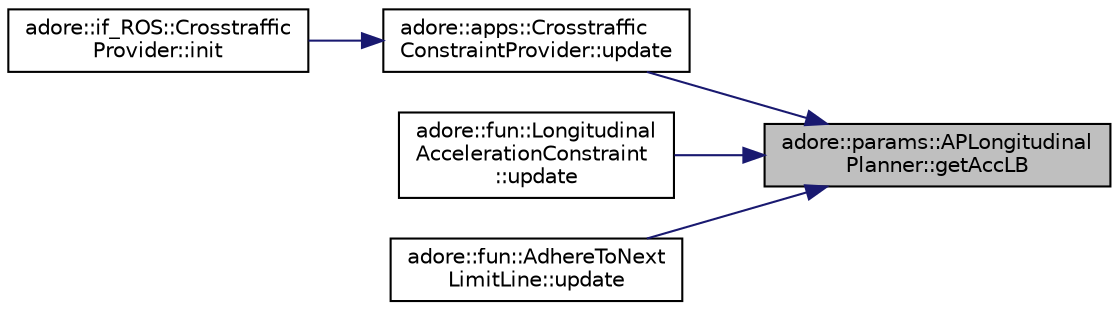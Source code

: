 digraph "adore::params::APLongitudinalPlanner::getAccLB"
{
 // LATEX_PDF_SIZE
  edge [fontname="Helvetica",fontsize="10",labelfontname="Helvetica",labelfontsize="10"];
  node [fontname="Helvetica",fontsize="10",shape=record];
  rankdir="RL";
  Node1 [label="adore::params::APLongitudinal\lPlanner::getAccLB",height=0.2,width=0.4,color="black", fillcolor="grey75", style="filled", fontcolor="black",tooltip="getAccLB returns longitudinal acceleration lower bound"];
  Node1 -> Node2 [dir="back",color="midnightblue",fontsize="10",style="solid",fontname="Helvetica"];
  Node2 [label="adore::apps::Crosstraffic\lConstraintProvider::update",height=0.2,width=0.4,color="black", fillcolor="white", style="filled",URL="$classadore_1_1apps_1_1CrosstrafficConstraintProvider.html#a0f7c175bc04bbe6607282bc99f5f4898",tooltip="update data, views and recompute constraints"];
  Node2 -> Node3 [dir="back",color="midnightblue",fontsize="10",style="solid",fontname="Helvetica"];
  Node3 [label="adore::if_ROS::Crosstraffic\lProvider::init",height=0.2,width=0.4,color="black", fillcolor="white", style="filled",URL="$classadore_1_1if__ROS_1_1CrosstrafficProvider.html#ac4aae75f5a431b7f494f958d366b9161",tooltip=" "];
  Node1 -> Node4 [dir="back",color="midnightblue",fontsize="10",style="solid",fontname="Helvetica"];
  Node4 [label="adore::fun::Longitudinal\lAccelerationConstraint\l::update",height=0.2,width=0.4,color="black", fillcolor="white", style="filled",URL="$classadore_1_1fun_1_1LongitudinalAccelerationConstraint.html#a1ea41866a453ef6e63dfbdeb8e060f4b",tooltip=" "];
  Node1 -> Node5 [dir="back",color="midnightblue",fontsize="10",style="solid",fontname="Helvetica"];
  Node5 [label="adore::fun::AdhereToNext\lLimitLine::update",height=0.2,width=0.4,color="black", fillcolor="white", style="filled",URL="$classadore_1_1fun_1_1AdhereToNextLimitLine.html#ab19455688801d0f63246b3a9b9d3ba94",tooltip=" "];
}

